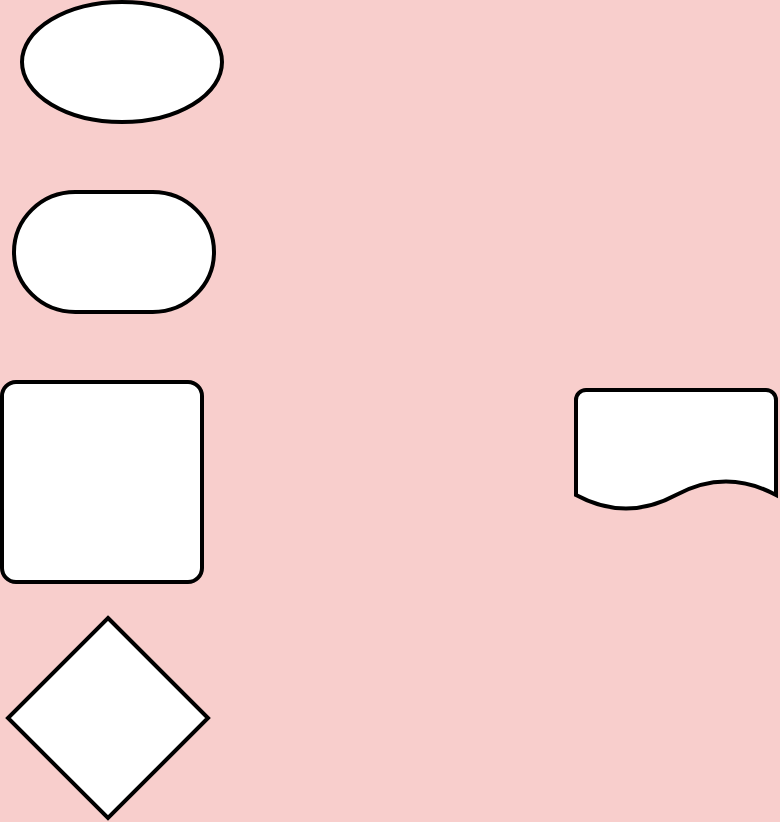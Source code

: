 <mxfile version="16.2.4" type="device"><diagram id="Zaj7OTFHIoaKSik-C9lj" name="Page-1"><mxGraphModel dx="868" dy="460" grid="0" gridSize="10" guides="1" tooltips="1" connect="1" arrows="1" fold="1" page="1" pageScale="1" pageWidth="850" pageHeight="1100" background="#F8CECC" math="0" shadow="0"><root><mxCell id="0"/><mxCell id="1" parent="0"/><mxCell id="RneK75hocQ8-8r0DvD5s-4" value="" style="strokeWidth=2;html=1;shape=mxgraph.flowchart.start_1;whiteSpace=wrap;" vertex="1" parent="1"><mxGeometry x="26" y="15" width="100" height="60" as="geometry"/></mxCell><mxCell id="RneK75hocQ8-8r0DvD5s-5" value="" style="strokeWidth=2;html=1;shape=mxgraph.flowchart.terminator;whiteSpace=wrap;" vertex="1" parent="1"><mxGeometry x="22" y="110" width="100" height="60" as="geometry"/></mxCell><mxCell id="RneK75hocQ8-8r0DvD5s-6" value="" style="rounded=1;whiteSpace=wrap;html=1;absoluteArcSize=1;arcSize=14;strokeWidth=2;" vertex="1" parent="1"><mxGeometry x="16" y="205" width="100" height="100" as="geometry"/></mxCell><mxCell id="RneK75hocQ8-8r0DvD5s-8" value="" style="strokeWidth=2;html=1;shape=mxgraph.flowchart.decision;whiteSpace=wrap;" vertex="1" parent="1"><mxGeometry x="19" y="323" width="100" height="100" as="geometry"/></mxCell><mxCell id="RneK75hocQ8-8r0DvD5s-10" value="" style="strokeWidth=2;html=1;shape=mxgraph.flowchart.document2;whiteSpace=wrap;size=0.25;" vertex="1" parent="1"><mxGeometry x="303" y="209" width="100" height="60" as="geometry"/></mxCell></root></mxGraphModel></diagram></mxfile>